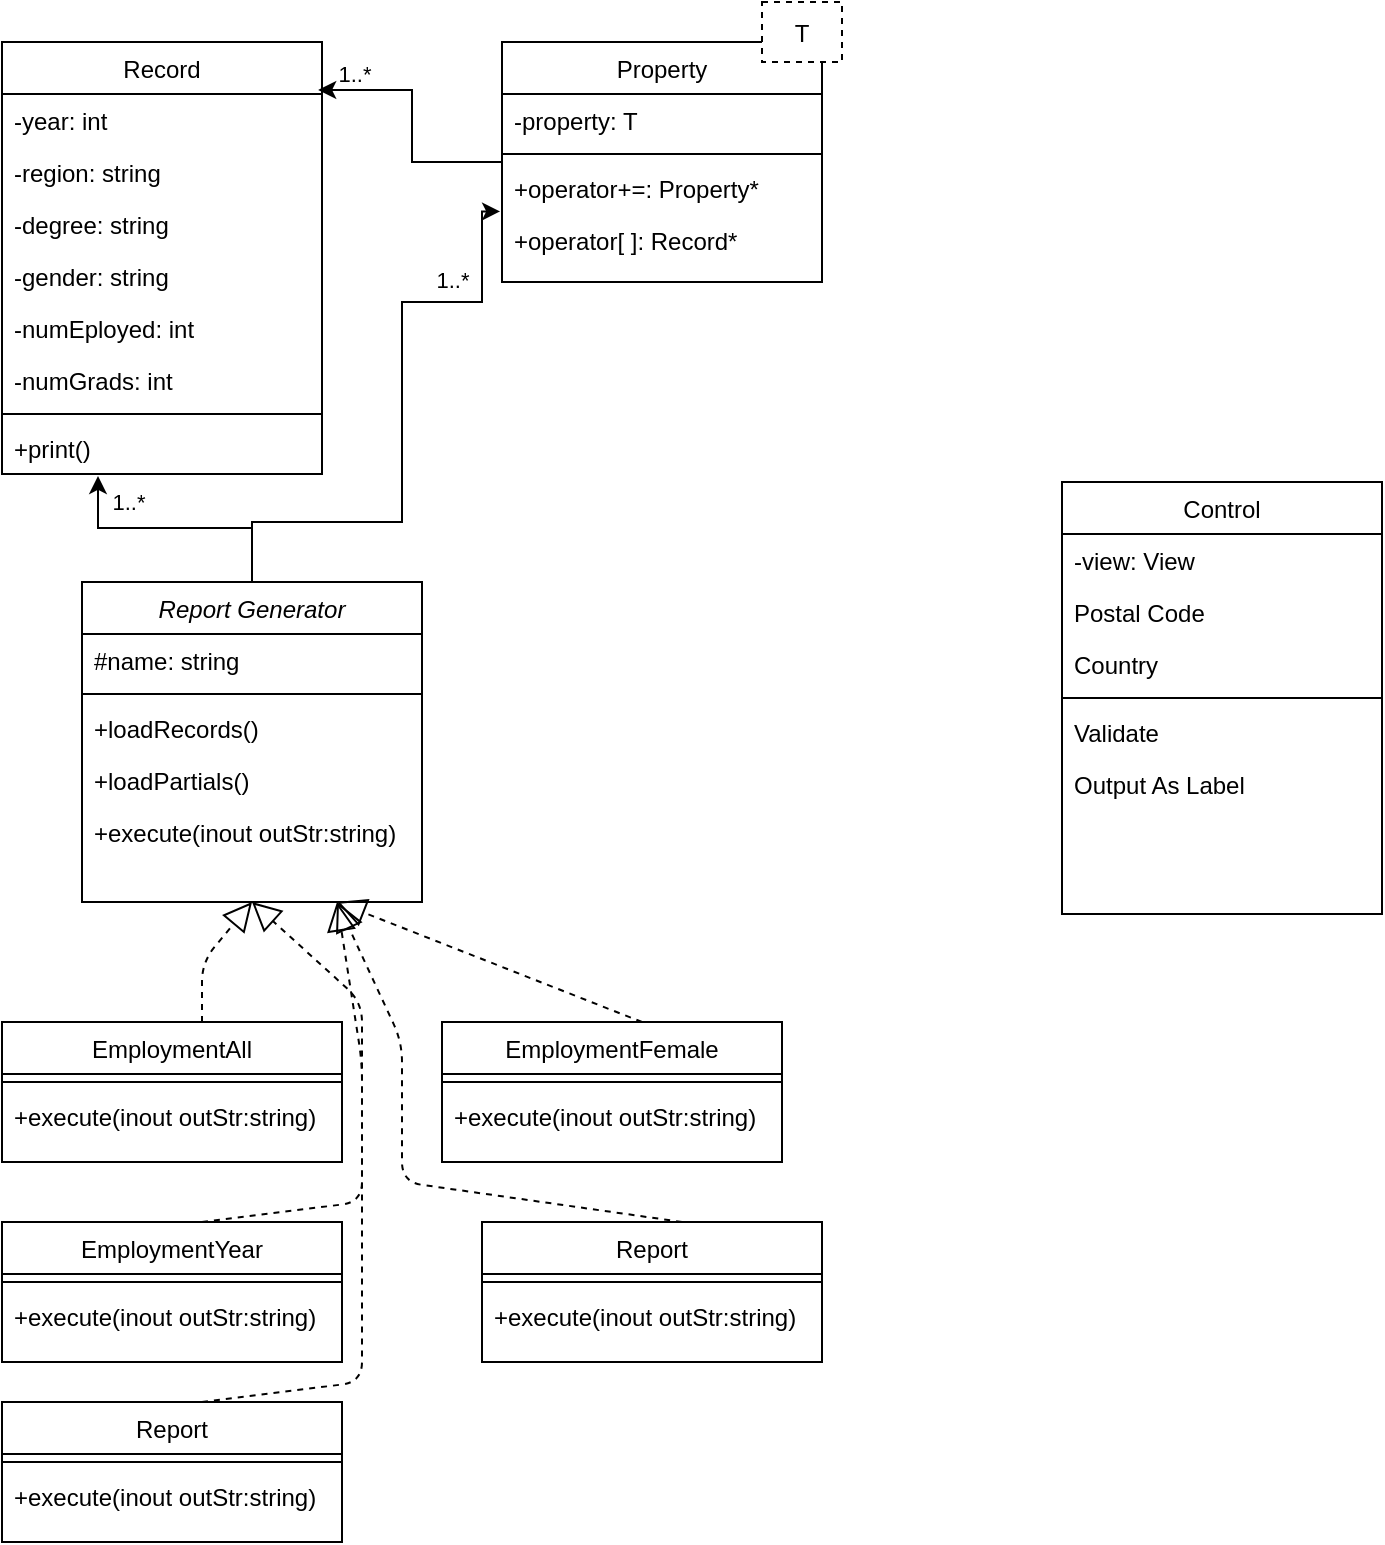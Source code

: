 <mxfile version="14.0.1" type="google"><diagram id="C5RBs43oDa-KdzZeNtuy" name="Page-1"><mxGraphModel dx="1108" dy="450" grid="1" gridSize="10" guides="1" tooltips="1" connect="1" arrows="1" fold="1" page="1" pageScale="1" pageWidth="827" pageHeight="1169" math="0" shadow="0"><root><mxCell id="WIyWlLk6GJQsqaUBKTNV-0"/><mxCell id="WIyWlLk6GJQsqaUBKTNV-1" parent="WIyWlLk6GJQsqaUBKTNV-0"/><mxCell id="zkfFHV4jXpPFQw0GAbJ--17" value="Control" style="swimlane;fontStyle=0;align=center;verticalAlign=top;childLayout=stackLayout;horizontal=1;startSize=26;horizontalStack=0;resizeParent=1;resizeLast=0;collapsible=1;marginBottom=0;rounded=0;shadow=0;strokeWidth=1;" parent="WIyWlLk6GJQsqaUBKTNV-1" vertex="1"><mxGeometry x="570" y="260" width="160" height="216" as="geometry"><mxRectangle x="438" y="920" width="160" height="26" as="alternateBounds"/></mxGeometry></mxCell><mxCell id="zkfFHV4jXpPFQw0GAbJ--20" value="-view: View" style="text;align=left;verticalAlign=top;spacingLeft=4;spacingRight=4;overflow=hidden;rotatable=0;points=[[0,0.5],[1,0.5]];portConstraint=eastwest;rounded=0;shadow=0;html=0;" parent="zkfFHV4jXpPFQw0GAbJ--17" vertex="1"><mxGeometry y="26" width="160" height="26" as="geometry"/></mxCell><mxCell id="zkfFHV4jXpPFQw0GAbJ--21" value="Postal Code" style="text;align=left;verticalAlign=top;spacingLeft=4;spacingRight=4;overflow=hidden;rotatable=0;points=[[0,0.5],[1,0.5]];portConstraint=eastwest;rounded=0;shadow=0;html=0;" parent="zkfFHV4jXpPFQw0GAbJ--17" vertex="1"><mxGeometry y="52" width="160" height="26" as="geometry"/></mxCell><mxCell id="zkfFHV4jXpPFQw0GAbJ--22" value="Country" style="text;align=left;verticalAlign=top;spacingLeft=4;spacingRight=4;overflow=hidden;rotatable=0;points=[[0,0.5],[1,0.5]];portConstraint=eastwest;rounded=0;shadow=0;html=0;" parent="zkfFHV4jXpPFQw0GAbJ--17" vertex="1"><mxGeometry y="78" width="160" height="26" as="geometry"/></mxCell><mxCell id="zkfFHV4jXpPFQw0GAbJ--23" value="" style="line;html=1;strokeWidth=1;align=left;verticalAlign=middle;spacingTop=-1;spacingLeft=3;spacingRight=3;rotatable=0;labelPosition=right;points=[];portConstraint=eastwest;" parent="zkfFHV4jXpPFQw0GAbJ--17" vertex="1"><mxGeometry y="104" width="160" height="8" as="geometry"/></mxCell><mxCell id="zkfFHV4jXpPFQw0GAbJ--24" value="Validate" style="text;align=left;verticalAlign=top;spacingLeft=4;spacingRight=4;overflow=hidden;rotatable=0;points=[[0,0.5],[1,0.5]];portConstraint=eastwest;" parent="zkfFHV4jXpPFQw0GAbJ--17" vertex="1"><mxGeometry y="112" width="160" height="26" as="geometry"/></mxCell><mxCell id="zkfFHV4jXpPFQw0GAbJ--25" value="Output As Label" style="text;align=left;verticalAlign=top;spacingLeft=4;spacingRight=4;overflow=hidden;rotatable=0;points=[[0,0.5],[1,0.5]];portConstraint=eastwest;" parent="zkfFHV4jXpPFQw0GAbJ--17" vertex="1"><mxGeometry y="138" width="160" height="26" as="geometry"/></mxCell><mxCell id="LeaSAC19nhkcnEZATfSO-83" style="edgeStyle=orthogonalEdgeStyle;rounded=0;orthogonalLoop=1;jettySize=auto;html=1;entryX=0.3;entryY=1.038;entryDx=0;entryDy=0;entryPerimeter=0;" parent="WIyWlLk6GJQsqaUBKTNV-1" source="LeaSAC19nhkcnEZATfSO-5" target="LeaSAC19nhkcnEZATfSO-79" edge="1"><mxGeometry relative="1" as="geometry"/></mxCell><mxCell id="LeaSAC19nhkcnEZATfSO-85" value="1..*" style="edgeLabel;html=1;align=center;verticalAlign=middle;resizable=0;points=[];" parent="LeaSAC19nhkcnEZATfSO-83" vertex="1" connectable="0"><mxGeometry x="0.5" y="-1" relative="1" as="geometry"><mxPoint x="8" y="-12" as="offset"/></mxGeometry></mxCell><mxCell id="LeaSAC19nhkcnEZATfSO-5" value="Report Generator" style="swimlane;fontStyle=2;align=center;verticalAlign=top;childLayout=stackLayout;horizontal=1;startSize=26;horizontalStack=0;resizeParent=1;resizeLast=0;collapsible=1;marginBottom=0;rounded=0;shadow=0;strokeWidth=1;" parent="WIyWlLk6GJQsqaUBKTNV-1" vertex="1"><mxGeometry x="80" y="310" width="170" height="160" as="geometry"><mxRectangle x="230" y="140" width="160" height="26" as="alternateBounds"/></mxGeometry></mxCell><mxCell id="LeaSAC19nhkcnEZATfSO-78" value="#name: string" style="text;align=left;verticalAlign=top;spacingLeft=4;spacingRight=4;overflow=hidden;rotatable=0;points=[[0,0.5],[1,0.5]];portConstraint=eastwest;" parent="LeaSAC19nhkcnEZATfSO-5" vertex="1"><mxGeometry y="26" width="170" height="26" as="geometry"/></mxCell><mxCell id="LeaSAC19nhkcnEZATfSO-10" value="" style="line;html=1;strokeWidth=1;align=left;verticalAlign=middle;spacingTop=-1;spacingLeft=3;spacingRight=3;rotatable=0;labelPosition=right;points=[];portConstraint=eastwest;" parent="LeaSAC19nhkcnEZATfSO-5" vertex="1"><mxGeometry y="52" width="170" height="8" as="geometry"/></mxCell><mxCell id="LeaSAC19nhkcnEZATfSO-77" value="+loadRecords()" style="text;align=left;verticalAlign=top;spacingLeft=4;spacingRight=4;overflow=hidden;rotatable=0;points=[[0,0.5],[1,0.5]];portConstraint=eastwest;" parent="LeaSAC19nhkcnEZATfSO-5" vertex="1"><mxGeometry y="60" width="170" height="26" as="geometry"/></mxCell><mxCell id="0" value="+loadPartials()" style="text;align=left;verticalAlign=top;spacingLeft=4;spacingRight=4;overflow=hidden;rotatable=0;points=[[0,0.5],[1,0.5]];portConstraint=eastwest;" parent="LeaSAC19nhkcnEZATfSO-5" vertex="1"><mxGeometry y="86" width="170" height="26" as="geometry"/></mxCell><mxCell id="LeaSAC19nhkcnEZATfSO-11" value="+execute(inout outStr:string)" style="text;align=left;verticalAlign=top;spacingLeft=4;spacingRight=4;overflow=hidden;rotatable=0;points=[[0,0.5],[1,0.5]];portConstraint=eastwest;" parent="LeaSAC19nhkcnEZATfSO-5" vertex="1"><mxGeometry y="112" width="170" height="26" as="geometry"/></mxCell><mxCell id="LeaSAC19nhkcnEZATfSO-27" value="Record" style="swimlane;fontStyle=0;align=center;verticalAlign=top;childLayout=stackLayout;horizontal=1;startSize=26;horizontalStack=0;resizeParent=1;resizeLast=0;collapsible=1;marginBottom=0;rounded=0;shadow=0;strokeWidth=1;" parent="WIyWlLk6GJQsqaUBKTNV-1" vertex="1"><mxGeometry x="40" y="40" width="160" height="216" as="geometry"><mxRectangle x="130" y="380" width="160" height="26" as="alternateBounds"/></mxGeometry></mxCell><mxCell id="LeaSAC19nhkcnEZATfSO-45" value="-year: int" style="text;align=left;verticalAlign=top;spacingLeft=4;spacingRight=4;overflow=hidden;rotatable=0;points=[[0,0.5],[1,0.5]];portConstraint=eastwest;" parent="LeaSAC19nhkcnEZATfSO-27" vertex="1"><mxGeometry y="26" width="160" height="26" as="geometry"/></mxCell><mxCell id="LeaSAC19nhkcnEZATfSO-46" value="-region: string" style="text;align=left;verticalAlign=top;spacingLeft=4;spacingRight=4;overflow=hidden;rotatable=0;points=[[0,0.5],[1,0.5]];portConstraint=eastwest;" parent="LeaSAC19nhkcnEZATfSO-27" vertex="1"><mxGeometry y="52" width="160" height="26" as="geometry"/></mxCell><mxCell id="LeaSAC19nhkcnEZATfSO-47" value="-degree: string" style="text;align=left;verticalAlign=top;spacingLeft=4;spacingRight=4;overflow=hidden;rotatable=0;points=[[0,0.5],[1,0.5]];portConstraint=eastwest;" parent="LeaSAC19nhkcnEZATfSO-27" vertex="1"><mxGeometry y="78" width="160" height="26" as="geometry"/></mxCell><mxCell id="LeaSAC19nhkcnEZATfSO-48" value="-gender: string" style="text;align=left;verticalAlign=top;spacingLeft=4;spacingRight=4;overflow=hidden;rotatable=0;points=[[0,0.5],[1,0.5]];portConstraint=eastwest;" parent="LeaSAC19nhkcnEZATfSO-27" vertex="1"><mxGeometry y="104" width="160" height="26" as="geometry"/></mxCell><mxCell id="LeaSAC19nhkcnEZATfSO-49" value="-numEployed: int" style="text;align=left;verticalAlign=top;spacingLeft=4;spacingRight=4;overflow=hidden;rotatable=0;points=[[0,0.5],[1,0.5]];portConstraint=eastwest;" parent="LeaSAC19nhkcnEZATfSO-27" vertex="1"><mxGeometry y="130" width="160" height="26" as="geometry"/></mxCell><mxCell id="LeaSAC19nhkcnEZATfSO-50" value="-numGrads: int" style="text;align=left;verticalAlign=top;spacingLeft=4;spacingRight=4;overflow=hidden;rotatable=0;points=[[0,0.5],[1,0.5]];portConstraint=eastwest;" parent="LeaSAC19nhkcnEZATfSO-27" vertex="1"><mxGeometry y="156" width="160" height="26" as="geometry"/></mxCell><mxCell id="LeaSAC19nhkcnEZATfSO-30" value="" style="line;html=1;strokeWidth=1;align=left;verticalAlign=middle;spacingTop=-1;spacingLeft=3;spacingRight=3;rotatable=0;labelPosition=right;points=[];portConstraint=eastwest;" parent="LeaSAC19nhkcnEZATfSO-27" vertex="1"><mxGeometry y="182" width="160" height="8" as="geometry"/></mxCell><mxCell id="LeaSAC19nhkcnEZATfSO-79" value="+print()" style="text;strokeColor=none;fillColor=none;align=left;verticalAlign=top;spacingLeft=4;spacingRight=4;overflow=hidden;rotatable=0;points=[[0,0.5],[1,0.5]];portConstraint=eastwest;" parent="LeaSAC19nhkcnEZATfSO-27" vertex="1"><mxGeometry y="190" width="160" height="26" as="geometry"/></mxCell><mxCell id="Z_leIEf0RNB5aVHfErBi-0" style="edgeStyle=orthogonalEdgeStyle;rounded=0;orthogonalLoop=1;jettySize=auto;html=1;entryX=0.988;entryY=-0.077;entryDx=0;entryDy=0;entryPerimeter=0;" parent="WIyWlLk6GJQsqaUBKTNV-1" source="LeaSAC19nhkcnEZATfSO-33" target="LeaSAC19nhkcnEZATfSO-45" edge="1"><mxGeometry relative="1" as="geometry"><mxPoint x="210" y="70" as="targetPoint"/></mxGeometry></mxCell><mxCell id="Z_leIEf0RNB5aVHfErBi-1" value="1..*" style="edgeLabel;html=1;align=center;verticalAlign=middle;resizable=0;points=[];" parent="Z_leIEf0RNB5aVHfErBi-0" vertex="1" connectable="0"><mxGeometry x="0.461" y="-2" relative="1" as="geometry"><mxPoint x="-17" y="-6" as="offset"/></mxGeometry></mxCell><mxCell id="LeaSAC19nhkcnEZATfSO-33" value="Property" style="swimlane;fontStyle=0;align=center;verticalAlign=top;childLayout=stackLayout;horizontal=1;startSize=26;horizontalStack=0;resizeParent=1;resizeLast=0;collapsible=1;marginBottom=0;rounded=0;shadow=0;strokeWidth=1;" parent="WIyWlLk6GJQsqaUBKTNV-1" vertex="1"><mxGeometry x="290" y="40" width="160" height="120" as="geometry"><mxRectangle x="130" y="380" width="160" height="26" as="alternateBounds"/></mxGeometry></mxCell><mxCell id="LeaSAC19nhkcnEZATfSO-80" value="-property: T" style="text;align=left;verticalAlign=top;spacingLeft=4;spacingRight=4;overflow=hidden;rotatable=0;points=[[0,0.5],[1,0.5]];portConstraint=eastwest;" parent="LeaSAC19nhkcnEZATfSO-33" vertex="1"><mxGeometry y="26" width="160" height="26" as="geometry"/></mxCell><mxCell id="LeaSAC19nhkcnEZATfSO-36" value="" style="line;html=1;strokeWidth=1;align=left;verticalAlign=middle;spacingTop=-1;spacingLeft=3;spacingRight=3;rotatable=0;labelPosition=right;points=[];portConstraint=eastwest;" parent="LeaSAC19nhkcnEZATfSO-33" vertex="1"><mxGeometry y="52" width="160" height="8" as="geometry"/></mxCell><mxCell id="LeaSAC19nhkcnEZATfSO-81" value="+operator+=: Property*" style="text;align=left;verticalAlign=top;spacingLeft=4;spacingRight=4;overflow=hidden;rotatable=0;points=[[0,0.5],[1,0.5]];portConstraint=eastwest;" parent="LeaSAC19nhkcnEZATfSO-33" vertex="1"><mxGeometry y="60" width="160" height="26" as="geometry"/></mxCell><mxCell id="LeaSAC19nhkcnEZATfSO-38" value="+operator[ ]: Record*" style="text;align=left;verticalAlign=top;spacingLeft=4;spacingRight=4;overflow=hidden;rotatable=0;points=[[0,0.5],[1,0.5]];portConstraint=eastwest;" parent="LeaSAC19nhkcnEZATfSO-33" vertex="1"><mxGeometry y="86" width="160" height="34" as="geometry"/></mxCell><mxCell id="oJKRrfctSizvpyhAm2PJ-2" style="edgeStyle=orthogonalEdgeStyle;rounded=0;orthogonalLoop=1;jettySize=auto;html=1;exitX=0.5;exitY=0;exitDx=0;exitDy=0;entryX=-0.006;entryY=-0.038;entryDx=0;entryDy=0;entryPerimeter=0;" parent="WIyWlLk6GJQsqaUBKTNV-1" source="LeaSAC19nhkcnEZATfSO-5" edge="1" target="LeaSAC19nhkcnEZATfSO-38"><mxGeometry relative="1" as="geometry"><mxPoint x="165" y="320" as="sourcePoint"/><mxPoint x="280" y="170" as="targetPoint"/><Array as="points"><mxPoint x="165" y="310"/><mxPoint x="165" y="280"/><mxPoint x="240" y="280"/><mxPoint x="240" y="170"/><mxPoint x="280" y="170"/><mxPoint x="280" y="125"/></Array></mxGeometry></mxCell><mxCell id="oJKRrfctSizvpyhAm2PJ-3" value="1..*" style="edgeLabel;html=1;align=center;verticalAlign=middle;resizable=0;points=[];" parent="oJKRrfctSizvpyhAm2PJ-2" vertex="1" connectable="0"><mxGeometry x="0.5" y="-1" relative="1" as="geometry"><mxPoint x="8" y="-12" as="offset"/></mxGeometry></mxCell><mxCell id="zXylNxeS434e9puxGFV_-0" value="T" style="fontStyle=0;dashed=1;" vertex="1" parent="WIyWlLk6GJQsqaUBKTNV-1"><mxGeometry x="420" y="20" width="40" height="30" as="geometry"/></mxCell><mxCell id="zXylNxeS434e9puxGFV_-1" value="EmploymentAll" style="swimlane;fontStyle=0;align=center;verticalAlign=top;childLayout=stackLayout;horizontal=1;startSize=26;horizontalStack=0;resizeParent=1;resizeLast=0;collapsible=1;marginBottom=0;rounded=0;shadow=0;strokeWidth=1;" vertex="1" parent="WIyWlLk6GJQsqaUBKTNV-1"><mxGeometry x="40" y="530" width="170" height="70" as="geometry"><mxRectangle x="40" y="530" width="160" height="26" as="alternateBounds"/></mxGeometry></mxCell><mxCell id="zXylNxeS434e9puxGFV_-9" value="" style="endArrow=block;dashed=1;endFill=0;endSize=12;html=1;entryX=0.5;entryY=1;entryDx=0;entryDy=0;" edge="1" parent="zXylNxeS434e9puxGFV_-1" target="LeaSAC19nhkcnEZATfSO-5"><mxGeometry width="160" relative="1" as="geometry"><mxPoint x="100" as="sourcePoint"/><mxPoint x="70" y="-60" as="targetPoint"/><Array as="points"><mxPoint x="100" y="-30"/></Array></mxGeometry></mxCell><mxCell id="zXylNxeS434e9puxGFV_-3" value="" style="line;html=1;strokeWidth=1;align=left;verticalAlign=middle;spacingTop=-1;spacingLeft=3;spacingRight=3;rotatable=0;labelPosition=right;points=[];portConstraint=eastwest;" vertex="1" parent="zXylNxeS434e9puxGFV_-1"><mxGeometry y="26" width="170" height="8" as="geometry"/></mxCell><mxCell id="zXylNxeS434e9puxGFV_-6" value="+execute(inout outStr:string)" style="text;align=left;verticalAlign=top;spacingLeft=4;spacingRight=4;overflow=hidden;rotatable=0;points=[[0,0.5],[1,0.5]];portConstraint=eastwest;" vertex="1" parent="zXylNxeS434e9puxGFV_-1"><mxGeometry y="34" width="170" height="26" as="geometry"/></mxCell><mxCell id="zXylNxeS434e9puxGFV_-19" value="EmploymentYear" style="swimlane;fontStyle=0;align=center;verticalAlign=top;childLayout=stackLayout;horizontal=1;startSize=26;horizontalStack=0;resizeParent=1;resizeLast=0;collapsible=1;marginBottom=0;rounded=0;shadow=0;strokeWidth=1;" vertex="1" parent="WIyWlLk6GJQsqaUBKTNV-1"><mxGeometry x="40" y="630" width="170" height="70" as="geometry"><mxRectangle x="40" y="530" width="160" height="26" as="alternateBounds"/></mxGeometry></mxCell><mxCell id="zXylNxeS434e9puxGFV_-20" value="" style="endArrow=block;dashed=1;endFill=0;endSize=12;html=1;entryX=0.5;entryY=1;entryDx=0;entryDy=0;" edge="1" parent="zXylNxeS434e9puxGFV_-19" target="LeaSAC19nhkcnEZATfSO-5"><mxGeometry width="160" relative="1" as="geometry"><mxPoint x="100" as="sourcePoint"/><mxPoint x="-90" y="-60" as="targetPoint"/><Array as="points"><mxPoint x="180" y="-10"/><mxPoint x="180" y="-110"/></Array></mxGeometry></mxCell><mxCell id="zXylNxeS434e9puxGFV_-21" value="" style="line;html=1;strokeWidth=1;align=left;verticalAlign=middle;spacingTop=-1;spacingLeft=3;spacingRight=3;rotatable=0;labelPosition=right;points=[];portConstraint=eastwest;" vertex="1" parent="zXylNxeS434e9puxGFV_-19"><mxGeometry y="26" width="170" height="8" as="geometry"/></mxCell><mxCell id="zXylNxeS434e9puxGFV_-22" value="+execute(inout outStr:string)" style="text;align=left;verticalAlign=top;spacingLeft=4;spacingRight=4;overflow=hidden;rotatable=0;points=[[0,0.5],[1,0.5]];portConstraint=eastwest;" vertex="1" parent="zXylNxeS434e9puxGFV_-19"><mxGeometry y="34" width="170" height="26" as="geometry"/></mxCell><mxCell id="zXylNxeS434e9puxGFV_-23" value="EmploymentFemale" style="swimlane;fontStyle=0;align=center;verticalAlign=top;childLayout=stackLayout;horizontal=1;startSize=26;horizontalStack=0;resizeParent=1;resizeLast=0;collapsible=1;marginBottom=0;rounded=0;shadow=0;strokeWidth=1;" vertex="1" parent="WIyWlLk6GJQsqaUBKTNV-1"><mxGeometry x="260" y="530" width="170" height="70" as="geometry"><mxRectangle x="40" y="530" width="160" height="26" as="alternateBounds"/></mxGeometry></mxCell><mxCell id="zXylNxeS434e9puxGFV_-24" value="" style="endArrow=block;dashed=1;endFill=0;endSize=12;html=1;entryX=0.75;entryY=1;entryDx=0;entryDy=0;" edge="1" parent="zXylNxeS434e9puxGFV_-23" target="LeaSAC19nhkcnEZATfSO-5"><mxGeometry width="160" relative="1" as="geometry"><mxPoint x="100" as="sourcePoint"/><mxPoint x="-300" y="-60" as="targetPoint"/></mxGeometry></mxCell><mxCell id="zXylNxeS434e9puxGFV_-25" value="" style="line;html=1;strokeWidth=1;align=left;verticalAlign=middle;spacingTop=-1;spacingLeft=3;spacingRight=3;rotatable=0;labelPosition=right;points=[];portConstraint=eastwest;" vertex="1" parent="zXylNxeS434e9puxGFV_-23"><mxGeometry y="26" width="170" height="8" as="geometry"/></mxCell><mxCell id="zXylNxeS434e9puxGFV_-26" value="+execute(inout outStr:string)" style="text;align=left;verticalAlign=top;spacingLeft=4;spacingRight=4;overflow=hidden;rotatable=0;points=[[0,0.5],[1,0.5]];portConstraint=eastwest;" vertex="1" parent="zXylNxeS434e9puxGFV_-23"><mxGeometry y="34" width="170" height="26" as="geometry"/></mxCell><mxCell id="zXylNxeS434e9puxGFV_-27" value="Report" style="swimlane;fontStyle=0;align=center;verticalAlign=top;childLayout=stackLayout;horizontal=1;startSize=26;horizontalStack=0;resizeParent=1;resizeLast=0;collapsible=1;marginBottom=0;rounded=0;shadow=0;strokeWidth=1;" vertex="1" parent="WIyWlLk6GJQsqaUBKTNV-1"><mxGeometry x="280" y="630" width="170" height="70" as="geometry"><mxRectangle x="40" y="530" width="160" height="26" as="alternateBounds"/></mxGeometry></mxCell><mxCell id="zXylNxeS434e9puxGFV_-28" value="" style="endArrow=block;dashed=1;endFill=0;endSize=12;html=1;entryX=0.75;entryY=1;entryDx=0;entryDy=0;" edge="1" parent="zXylNxeS434e9puxGFV_-27" target="LeaSAC19nhkcnEZATfSO-5"><mxGeometry width="160" relative="1" as="geometry"><mxPoint x="100" as="sourcePoint"/><mxPoint x="-300" y="-60" as="targetPoint"/><Array as="points"><mxPoint x="-40" y="-20"/><mxPoint x="-40" y="-90"/></Array></mxGeometry></mxCell><mxCell id="zXylNxeS434e9puxGFV_-29" value="" style="line;html=1;strokeWidth=1;align=left;verticalAlign=middle;spacingTop=-1;spacingLeft=3;spacingRight=3;rotatable=0;labelPosition=right;points=[];portConstraint=eastwest;" vertex="1" parent="zXylNxeS434e9puxGFV_-27"><mxGeometry y="26" width="170" height="8" as="geometry"/></mxCell><mxCell id="zXylNxeS434e9puxGFV_-30" value="+execute(inout outStr:string)" style="text;align=left;verticalAlign=top;spacingLeft=4;spacingRight=4;overflow=hidden;rotatable=0;points=[[0,0.5],[1,0.5]];portConstraint=eastwest;" vertex="1" parent="zXylNxeS434e9puxGFV_-27"><mxGeometry y="34" width="170" height="26" as="geometry"/></mxCell><mxCell id="zXylNxeS434e9puxGFV_-31" value="Report" style="swimlane;fontStyle=0;align=center;verticalAlign=top;childLayout=stackLayout;horizontal=1;startSize=26;horizontalStack=0;resizeParent=1;resizeLast=0;collapsible=1;marginBottom=0;rounded=0;shadow=0;strokeWidth=1;" vertex="1" parent="WIyWlLk6GJQsqaUBKTNV-1"><mxGeometry x="40" y="720" width="170" height="70" as="geometry"><mxRectangle x="40" y="530" width="160" height="26" as="alternateBounds"/></mxGeometry></mxCell><mxCell id="zXylNxeS434e9puxGFV_-32" value="" style="endArrow=block;dashed=1;endFill=0;endSize=12;html=1;entryX=0.75;entryY=1;entryDx=0;entryDy=0;" edge="1" parent="zXylNxeS434e9puxGFV_-31" target="LeaSAC19nhkcnEZATfSO-5"><mxGeometry width="160" relative="1" as="geometry"><mxPoint x="100" as="sourcePoint"/><mxPoint x="-90" y="-60" as="targetPoint"/><Array as="points"><mxPoint x="180" y="-10"/><mxPoint x="180" y="-110"/><mxPoint x="180" y="-170"/></Array></mxGeometry></mxCell><mxCell id="zXylNxeS434e9puxGFV_-33" value="" style="line;html=1;strokeWidth=1;align=left;verticalAlign=middle;spacingTop=-1;spacingLeft=3;spacingRight=3;rotatable=0;labelPosition=right;points=[];portConstraint=eastwest;" vertex="1" parent="zXylNxeS434e9puxGFV_-31"><mxGeometry y="26" width="170" height="8" as="geometry"/></mxCell><mxCell id="zXylNxeS434e9puxGFV_-34" value="+execute(inout outStr:string)" style="text;align=left;verticalAlign=top;spacingLeft=4;spacingRight=4;overflow=hidden;rotatable=0;points=[[0,0.5],[1,0.5]];portConstraint=eastwest;" vertex="1" parent="zXylNxeS434e9puxGFV_-31"><mxGeometry y="34" width="170" height="26" as="geometry"/></mxCell></root></mxGraphModel></diagram></mxfile>